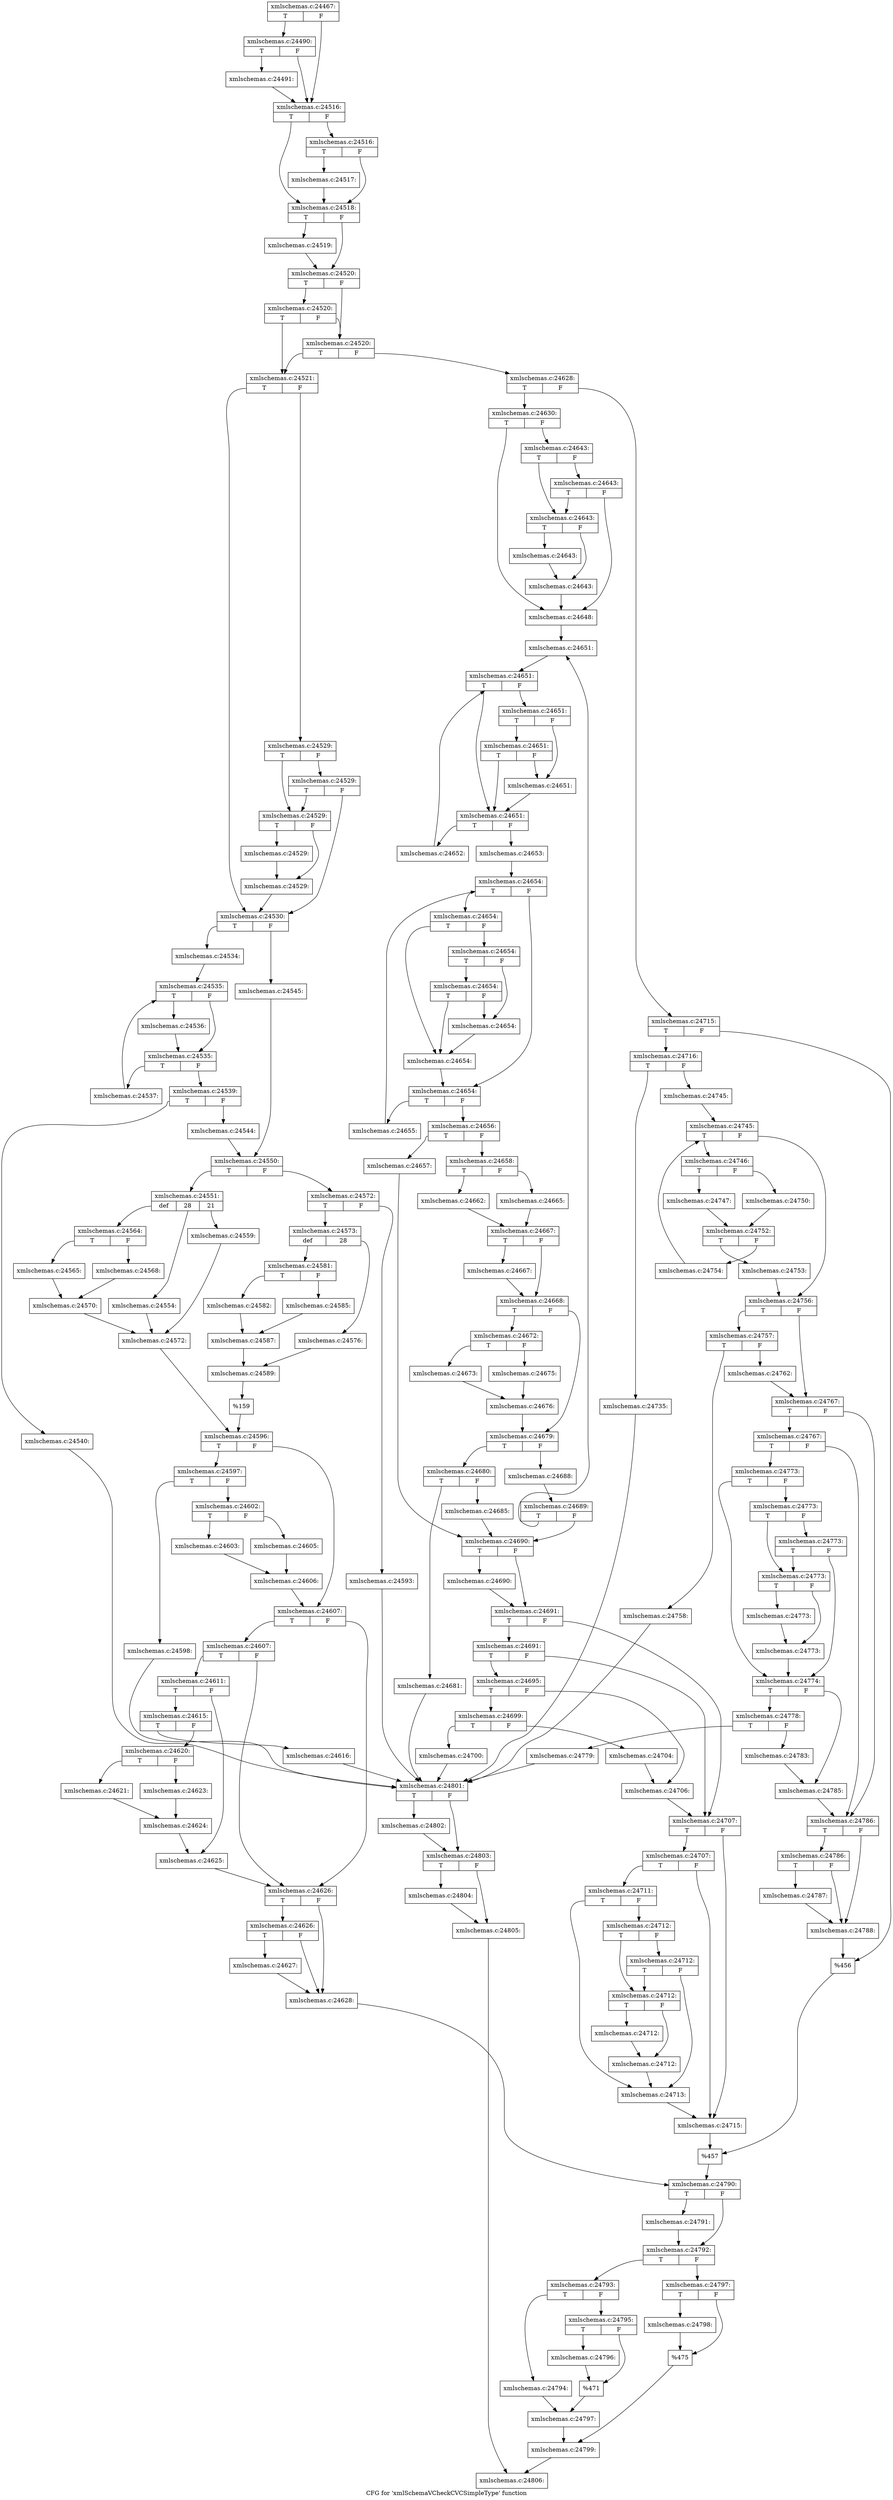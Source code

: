 digraph "CFG for 'xmlSchemaVCheckCVCSimpleType' function" {
	label="CFG for 'xmlSchemaVCheckCVCSimpleType' function";

	Node0x53bb5a0 [shape=record,label="{xmlschemas.c:24467:|{<s0>T|<s1>F}}"];
	Node0x53bb5a0:s0 -> Node0x53bf700;
	Node0x53bb5a0:s1 -> Node0x53bf6b0;
	Node0x53bf700 [shape=record,label="{xmlschemas.c:24490:|{<s0>T|<s1>F}}"];
	Node0x53bf700:s0 -> Node0x53bf660;
	Node0x53bf700:s1 -> Node0x53bf6b0;
	Node0x53bf660 [shape=record,label="{xmlschemas.c:24491:}"];
	Node0x53bf660 -> Node0x53bf6b0;
	Node0x53bf6b0 [shape=record,label="{xmlschemas.c:24516:|{<s0>T|<s1>F}}"];
	Node0x53bf6b0:s0 -> Node0x53c0210;
	Node0x53bf6b0:s1 -> Node0x53c0260;
	Node0x53c0260 [shape=record,label="{xmlschemas.c:24516:|{<s0>T|<s1>F}}"];
	Node0x53c0260:s0 -> Node0x53c01c0;
	Node0x53c0260:s1 -> Node0x53c0210;
	Node0x53c01c0 [shape=record,label="{xmlschemas.c:24517:}"];
	Node0x53c01c0 -> Node0x53c0210;
	Node0x53c0210 [shape=record,label="{xmlschemas.c:24518:|{<s0>T|<s1>F}}"];
	Node0x53c0210:s0 -> Node0x53c0aa0;
	Node0x53c0210:s1 -> Node0x53c0af0;
	Node0x53c0aa0 [shape=record,label="{xmlschemas.c:24519:}"];
	Node0x53c0aa0 -> Node0x53c0af0;
	Node0x53c0af0 [shape=record,label="{xmlschemas.c:24520:|{<s0>T|<s1>F}}"];
	Node0x53c0af0:s0 -> Node0x53c1120;
	Node0x53c0af0:s1 -> Node0x53c10a0;
	Node0x53c1120 [shape=record,label="{xmlschemas.c:24520:|{<s0>T|<s1>F}}"];
	Node0x53c1120:s0 -> Node0x53c0fb0;
	Node0x53c1120:s1 -> Node0x53c10a0;
	Node0x53c10a0 [shape=record,label="{xmlschemas.c:24520:|{<s0>T|<s1>F}}"];
	Node0x53c10a0:s0 -> Node0x53c0fb0;
	Node0x53c10a0:s1 -> Node0x53c1050;
	Node0x53c0fb0 [shape=record,label="{xmlschemas.c:24521:|{<s0>T|<s1>F}}"];
	Node0x53c0fb0:s0 -> Node0x53c1da0;
	Node0x53c0fb0:s1 -> Node0x53c1df0;
	Node0x53c1df0 [shape=record,label="{xmlschemas.c:24529:|{<s0>T|<s1>F}}"];
	Node0x53c1df0:s0 -> Node0x53c1d50;
	Node0x53c1df0:s1 -> Node0x53c1fe0;
	Node0x53c1fe0 [shape=record,label="{xmlschemas.c:24529:|{<s0>T|<s1>F}}"];
	Node0x53c1fe0:s0 -> Node0x53c1d50;
	Node0x53c1fe0:s1 -> Node0x53c1da0;
	Node0x53c1d50 [shape=record,label="{xmlschemas.c:24529:|{<s0>T|<s1>F}}"];
	Node0x53c1d50:s0 -> Node0x4472610;
	Node0x53c1d50:s1 -> Node0x53c2da0;
	Node0x4472610 [shape=record,label="{xmlschemas.c:24529:}"];
	Node0x4472610 -> Node0x53c2da0;
	Node0x53c2da0 [shape=record,label="{xmlschemas.c:24529:}"];
	Node0x53c2da0 -> Node0x53c1da0;
	Node0x53c1da0 [shape=record,label="{xmlschemas.c:24530:|{<s0>T|<s1>F}}"];
	Node0x53c1da0:s0 -> Node0x53c30d0;
	Node0x53c1da0:s1 -> Node0x53c35d0;
	Node0x53c30d0 [shape=record,label="{xmlschemas.c:24534:}"];
	Node0x53c30d0 -> Node0x53c3a70;
	Node0x53c3a70 [shape=record,label="{xmlschemas.c:24535:|{<s0>T|<s1>F}}"];
	Node0x53c3a70:s0 -> Node0x53c3cc0;
	Node0x53c3a70:s1 -> Node0x53c3c70;
	Node0x53c3cc0 [shape=record,label="{xmlschemas.c:24536:}"];
	Node0x53c3cc0 -> Node0x53c3c70;
	Node0x53c3c70 [shape=record,label="{xmlschemas.c:24535:|{<s0>T|<s1>F}}"];
	Node0x53c3c70:s0 -> Node0x53c41f0;
	Node0x53c3c70:s1 -> Node0x53c3c20;
	Node0x53c41f0 [shape=record,label="{xmlschemas.c:24537:}"];
	Node0x53c41f0 -> Node0x53c3a70;
	Node0x53c3c20 [shape=record,label="{xmlschemas.c:24539:|{<s0>T|<s1>F}}"];
	Node0x53c3c20:s0 -> Node0x53c45a0;
	Node0x53c3c20:s1 -> Node0x53c45f0;
	Node0x53c45a0 [shape=record,label="{xmlschemas.c:24540:}"];
	Node0x53c45a0 -> Node0x53c2910;
	Node0x53c45f0 [shape=record,label="{xmlschemas.c:24544:}"];
	Node0x53c45f0 -> Node0x53c3080;
	Node0x53c35d0 [shape=record,label="{xmlschemas.c:24545:}"];
	Node0x53c35d0 -> Node0x53c3080;
	Node0x53c3080 [shape=record,label="{xmlschemas.c:24550:|{<s0>T|<s1>F}}"];
	Node0x53c3080:s0 -> Node0x53c5610;
	Node0x53c3080:s1 -> Node0x53c56b0;
	Node0x53c5610 [shape=record,label="{xmlschemas.c:24551:|{<s0>def|<s1>28|<s2>21}}"];
	Node0x53c5610:s0 -> Node0x53c5ce0;
	Node0x53c5610:s1 -> Node0x53c6020;
	Node0x53c5610:s2 -> Node0x53c6d60;
	Node0x53c6020 [shape=record,label="{xmlschemas.c:24554:}"];
	Node0x53c6020 -> Node0x53c5b30;
	Node0x53c6d60 [shape=record,label="{xmlschemas.c:24559:}"];
	Node0x53c6d60 -> Node0x53c5b30;
	Node0x53c5ce0 [shape=record,label="{xmlschemas.c:24564:|{<s0>T|<s1>F}}"];
	Node0x53c5ce0:s0 -> Node0x53c6a30;
	Node0x53c5ce0:s1 -> Node0x53c7720;
	Node0x53c6a30 [shape=record,label="{xmlschemas.c:24565:}"];
	Node0x53c6a30 -> Node0x53c7530;
	Node0x53c7720 [shape=record,label="{xmlschemas.c:24568:}"];
	Node0x53c7720 -> Node0x53c7530;
	Node0x53c7530 [shape=record,label="{xmlschemas.c:24570:}"];
	Node0x53c7530 -> Node0x53c5b30;
	Node0x53c5b30 [shape=record,label="{xmlschemas.c:24572:}"];
	Node0x53c5b30 -> Node0x53c5660;
	Node0x53c56b0 [shape=record,label="{xmlschemas.c:24572:|{<s0>T|<s1>F}}"];
	Node0x53c56b0:s0 -> Node0x53c7e00;
	Node0x53c56b0:s1 -> Node0x53c85e0;
	Node0x53c7e00 [shape=record,label="{xmlschemas.c:24573:|{<s0>def|<s1>28}}"];
	Node0x53c7e00:s0 -> Node0x53c8bd0;
	Node0x53c7e00:s1 -> Node0x53c8ed0;
	Node0x53c8ed0 [shape=record,label="{xmlschemas.c:24576:}"];
	Node0x53c8ed0 -> Node0x53c8a20;
	Node0x53c8bd0 [shape=record,label="{xmlschemas.c:24581:|{<s0>T|<s1>F}}"];
	Node0x53c8bd0:s0 -> Node0x53c96b0;
	Node0x53c8bd0:s1 -> Node0x53c9750;
	Node0x53c96b0 [shape=record,label="{xmlschemas.c:24582:}"];
	Node0x53c96b0 -> Node0x53c9700;
	Node0x53c9750 [shape=record,label="{xmlschemas.c:24585:}"];
	Node0x53c9750 -> Node0x53c9700;
	Node0x53c9700 [shape=record,label="{xmlschemas.c:24587:}"];
	Node0x53c9700 -> Node0x53c8a20;
	Node0x53c8a20 [shape=record,label="{xmlschemas.c:24589:}"];
	Node0x53c8a20 -> Node0x53c7ff0;
	Node0x53c85e0 [shape=record,label="{xmlschemas.c:24593:}"];
	Node0x53c85e0 -> Node0x53c2910;
	Node0x53c7ff0 [shape=record,label="{%159}"];
	Node0x53c7ff0 -> Node0x53c5660;
	Node0x53c5660 [shape=record,label="{xmlschemas.c:24596:|{<s0>T|<s1>F}}"];
	Node0x53c5660:s0 -> Node0x53ca840;
	Node0x53c5660:s1 -> Node0x53ca890;
	Node0x53ca840 [shape=record,label="{xmlschemas.c:24597:|{<s0>T|<s1>F}}"];
	Node0x53ca840:s0 -> Node0x53cabd0;
	Node0x53ca840:s1 -> Node0x53cac20;
	Node0x53cabd0 [shape=record,label="{xmlschemas.c:24598:}"];
	Node0x53cabd0 -> Node0x53c2910;
	Node0x53cac20 [shape=record,label="{xmlschemas.c:24602:|{<s0>T|<s1>F}}"];
	Node0x53cac20:s0 -> Node0x53cb240;
	Node0x53cac20:s1 -> Node0x53cb2e0;
	Node0x53cb240 [shape=record,label="{xmlschemas.c:24603:}"];
	Node0x53cb240 -> Node0x53cb290;
	Node0x53cb2e0 [shape=record,label="{xmlschemas.c:24605:}"];
	Node0x53cb2e0 -> Node0x53cb290;
	Node0x53cb290 [shape=record,label="{xmlschemas.c:24606:}"];
	Node0x53cb290 -> Node0x53ca890;
	Node0x53ca890 [shape=record,label="{xmlschemas.c:24607:|{<s0>T|<s1>F}}"];
	Node0x53ca890:s0 -> Node0x53cbb20;
	Node0x53ca890:s1 -> Node0x53cbad0;
	Node0x53cbb20 [shape=record,label="{xmlschemas.c:24607:|{<s0>T|<s1>F}}"];
	Node0x53cbb20:s0 -> Node0x53cba80;
	Node0x53cbb20:s1 -> Node0x53cbad0;
	Node0x53cba80 [shape=record,label="{xmlschemas.c:24611:|{<s0>T|<s1>F}}"];
	Node0x53cba80:s0 -> Node0x53cc9b0;
	Node0x53cba80:s1 -> Node0x53cd190;
	Node0x53cc9b0 [shape=record,label="{xmlschemas.c:24615:|{<s0>T|<s1>F}}"];
	Node0x53cc9b0:s0 -> Node0x53cd3b0;
	Node0x53cc9b0:s1 -> Node0x53cd400;
	Node0x53cd3b0 [shape=record,label="{xmlschemas.c:24616:}"];
	Node0x53cd3b0 -> Node0x53c2910;
	Node0x53cd400 [shape=record,label="{xmlschemas.c:24620:|{<s0>T|<s1>F}}"];
	Node0x53cd400:s0 -> Node0x53cda40;
	Node0x53cd400:s1 -> Node0x53cdae0;
	Node0x53cda40 [shape=record,label="{xmlschemas.c:24621:}"];
	Node0x53cda40 -> Node0x53cda90;
	Node0x53cdae0 [shape=record,label="{xmlschemas.c:24623:}"];
	Node0x53cdae0 -> Node0x53cda90;
	Node0x53cda90 [shape=record,label="{xmlschemas.c:24624:}"];
	Node0x53cda90 -> Node0x53cd190;
	Node0x53cd190 [shape=record,label="{xmlschemas.c:24625:}"];
	Node0x53cd190 -> Node0x53cbad0;
	Node0x53cbad0 [shape=record,label="{xmlschemas.c:24626:|{<s0>T|<s1>F}}"];
	Node0x53cbad0:s0 -> Node0x53ce440;
	Node0x53cbad0:s1 -> Node0x53ce3f0;
	Node0x53ce440 [shape=record,label="{xmlschemas.c:24626:|{<s0>T|<s1>F}}"];
	Node0x53ce440:s0 -> Node0x53ce3a0;
	Node0x53ce440:s1 -> Node0x53ce3f0;
	Node0x53ce3a0 [shape=record,label="{xmlschemas.c:24627:}"];
	Node0x53ce3a0 -> Node0x53ce3f0;
	Node0x53ce3f0 [shape=record,label="{xmlschemas.c:24628:}"];
	Node0x53ce3f0 -> Node0x53c1000;
	Node0x53c1050 [shape=record,label="{xmlschemas.c:24628:|{<s0>T|<s1>F}}"];
	Node0x53c1050:s0 -> Node0x53cee10;
	Node0x53c1050:s1 -> Node0x53cf470;
	Node0x53cee10 [shape=record,label="{xmlschemas.c:24630:|{<s0>T|<s1>F}}"];
	Node0x53cee10:s0 -> Node0x53d0e20;
	Node0x53cee10:s1 -> Node0x53d0e70;
	Node0x53d0e70 [shape=record,label="{xmlschemas.c:24643:|{<s0>T|<s1>F}}"];
	Node0x53d0e70:s0 -> Node0x53d0dd0;
	Node0x53d0e70:s1 -> Node0x53d1060;
	Node0x53d1060 [shape=record,label="{xmlschemas.c:24643:|{<s0>T|<s1>F}}"];
	Node0x53d1060:s0 -> Node0x53d0dd0;
	Node0x53d1060:s1 -> Node0x53d0e20;
	Node0x53d0dd0 [shape=record,label="{xmlschemas.c:24643:|{<s0>T|<s1>F}}"];
	Node0x53d0dd0:s0 -> Node0x53d1720;
	Node0x53d0dd0:s1 -> Node0x53d1770;
	Node0x53d1720 [shape=record,label="{xmlschemas.c:24643:}"];
	Node0x53d1720 -> Node0x53d1770;
	Node0x53d1770 [shape=record,label="{xmlschemas.c:24643:}"];
	Node0x53d1770 -> Node0x53d0e20;
	Node0x53d0e20 [shape=record,label="{xmlschemas.c:24648:}"];
	Node0x53d0e20 -> Node0x53d2030;
	Node0x53d2030 [shape=record,label="{xmlschemas.c:24651:}"];
	Node0x53d2030 -> Node0x53d2270;
	Node0x53d2270 [shape=record,label="{xmlschemas.c:24651:|{<s0>T|<s1>F}}"];
	Node0x53d2270:s0 -> Node0x53d23d0;
	Node0x53d2270:s1 -> Node0x53d2470;
	Node0x53d2470 [shape=record,label="{xmlschemas.c:24651:|{<s0>T|<s1>F}}"];
	Node0x53d2470:s0 -> Node0x53d26d0;
	Node0x53d2470:s1 -> Node0x53d2420;
	Node0x53d26d0 [shape=record,label="{xmlschemas.c:24651:|{<s0>T|<s1>F}}"];
	Node0x53d26d0:s0 -> Node0x53d23d0;
	Node0x53d26d0:s1 -> Node0x53d2420;
	Node0x53d2420 [shape=record,label="{xmlschemas.c:24651:}"];
	Node0x53d2420 -> Node0x53d23d0;
	Node0x53d23d0 [shape=record,label="{xmlschemas.c:24651:|{<s0>T|<s1>F}}"];
	Node0x53d23d0:s0 -> Node0x53d2b00;
	Node0x53d23d0:s1 -> Node0x53d2350;
	Node0x53d2b00 [shape=record,label="{xmlschemas.c:24652:}"];
	Node0x53d2b00 -> Node0x53d2270;
	Node0x53d2350 [shape=record,label="{xmlschemas.c:24653:}"];
	Node0x53d2350 -> Node0x53d31f0;
	Node0x53d31f0 [shape=record,label="{xmlschemas.c:24654:|{<s0>T|<s1>F}}"];
	Node0x53d31f0:s0 -> Node0x53d34a0;
	Node0x53d31f0:s1 -> Node0x53d3450;
	Node0x53d34a0 [shape=record,label="{xmlschemas.c:24654:|{<s0>T|<s1>F}}"];
	Node0x53d34a0:s0 -> Node0x53d38d0;
	Node0x53d34a0:s1 -> Node0x53d3970;
	Node0x53d3970 [shape=record,label="{xmlschemas.c:24654:|{<s0>T|<s1>F}}"];
	Node0x53d3970:s0 -> Node0x53d3bd0;
	Node0x53d3970:s1 -> Node0x53d3920;
	Node0x53d3bd0 [shape=record,label="{xmlschemas.c:24654:|{<s0>T|<s1>F}}"];
	Node0x53d3bd0:s0 -> Node0x53d38d0;
	Node0x53d3bd0:s1 -> Node0x53d3920;
	Node0x53d3920 [shape=record,label="{xmlschemas.c:24654:}"];
	Node0x53d3920 -> Node0x53d38d0;
	Node0x53d38d0 [shape=record,label="{xmlschemas.c:24654:}"];
	Node0x53d38d0 -> Node0x53d3450;
	Node0x53d3450 [shape=record,label="{xmlschemas.c:24654:|{<s0>T|<s1>F}}"];
	Node0x53d3450:s0 -> Node0x53d4080;
	Node0x53d3450:s1 -> Node0x53d33d0;
	Node0x53d4080 [shape=record,label="{xmlschemas.c:24655:}"];
	Node0x53d4080 -> Node0x53d31f0;
	Node0x53d33d0 [shape=record,label="{xmlschemas.c:24656:|{<s0>T|<s1>F}}"];
	Node0x53d33d0:s0 -> Node0x53d4710;
	Node0x53d33d0:s1 -> Node0x53d4760;
	Node0x53d4710 [shape=record,label="{xmlschemas.c:24657:}"];
	Node0x53d4710 -> Node0x53d1f90;
	Node0x53d4760 [shape=record,label="{xmlschemas.c:24658:|{<s0>T|<s1>F}}"];
	Node0x53d4760:s0 -> Node0x53d5220;
	Node0x53d4760:s1 -> Node0x53d52c0;
	Node0x53d5220 [shape=record,label="{xmlschemas.c:24662:}"];
	Node0x53d5220 -> Node0x53d5270;
	Node0x53d52c0 [shape=record,label="{xmlschemas.c:24665:}"];
	Node0x53d52c0 -> Node0x53d5270;
	Node0x53d5270 [shape=record,label="{xmlschemas.c:24667:|{<s0>T|<s1>F}}"];
	Node0x53d5270:s0 -> Node0x53d6110;
	Node0x53d5270:s1 -> Node0x53d6160;
	Node0x53d6110 [shape=record,label="{xmlschemas.c:24667:}"];
	Node0x53d6110 -> Node0x53d6160;
	Node0x53d6160 [shape=record,label="{xmlschemas.c:24668:|{<s0>T|<s1>F}}"];
	Node0x53d6160:s0 -> Node0x53d6610;
	Node0x53d6160:s1 -> Node0x53d6660;
	Node0x53d6610 [shape=record,label="{xmlschemas.c:24672:|{<s0>T|<s1>F}}"];
	Node0x53d6610:s0 -> Node0x53d69a0;
	Node0x53d6610:s1 -> Node0x53d6a40;
	Node0x53d69a0 [shape=record,label="{xmlschemas.c:24673:}"];
	Node0x53d69a0 -> Node0x53d69f0;
	Node0x53d6a40 [shape=record,label="{xmlschemas.c:24675:}"];
	Node0x53d6a40 -> Node0x53d69f0;
	Node0x53d69f0 [shape=record,label="{xmlschemas.c:24676:}"];
	Node0x53d69f0 -> Node0x53d6660;
	Node0x53d6660 [shape=record,label="{xmlschemas.c:24679:|{<s0>T|<s1>F}}"];
	Node0x53d6660:s0 -> Node0x53d74c0;
	Node0x53d6660:s1 -> Node0x53d7a60;
	Node0x53d74c0 [shape=record,label="{xmlschemas.c:24680:|{<s0>T|<s1>F}}"];
	Node0x53d74c0:s0 -> Node0x53d7cb0;
	Node0x53d74c0:s1 -> Node0x53d7d00;
	Node0x53d7cb0 [shape=record,label="{xmlschemas.c:24681:}"];
	Node0x53d7cb0 -> Node0x53c2910;
	Node0x53d7d00 [shape=record,label="{xmlschemas.c:24685:}"];
	Node0x53d7d00 -> Node0x53d1f90;
	Node0x53d7a60 [shape=record,label="{xmlschemas.c:24688:}"];
	Node0x53d7a60 -> Node0x53d1fe0;
	Node0x53d1fe0 [shape=record,label="{xmlschemas.c:24689:|{<s0>T|<s1>F}}"];
	Node0x53d1fe0:s0 -> Node0x53d2030;
	Node0x53d1fe0:s1 -> Node0x53d1f90;
	Node0x53d1f90 [shape=record,label="{xmlschemas.c:24690:|{<s0>T|<s1>F}}"];
	Node0x53d1f90:s0 -> Node0x53d8aa0;
	Node0x53d1f90:s1 -> Node0x53d8af0;
	Node0x53d8aa0 [shape=record,label="{xmlschemas.c:24690:}"];
	Node0x53d8aa0 -> Node0x53d8af0;
	Node0x53d8af0 [shape=record,label="{xmlschemas.c:24691:|{<s0>T|<s1>F}}"];
	Node0x53d8af0:s0 -> Node0x53d8fe0;
	Node0x53d8af0:s1 -> Node0x53d8f90;
	Node0x53d8fe0 [shape=record,label="{xmlschemas.c:24691:|{<s0>T|<s1>F}}"];
	Node0x53d8fe0:s0 -> Node0x53d8f40;
	Node0x53d8fe0:s1 -> Node0x53d8f90;
	Node0x53d8f40 [shape=record,label="{xmlschemas.c:24695:|{<s0>T|<s1>F}}"];
	Node0x53d8f40:s0 -> Node0x53d9d00;
	Node0x53d8f40:s1 -> Node0x53d9d50;
	Node0x53d9d00 [shape=record,label="{xmlschemas.c:24699:|{<s0>T|<s1>F}}"];
	Node0x53d9d00:s0 -> Node0x53da090;
	Node0x53d9d00:s1 -> Node0x53da0e0;
	Node0x53da090 [shape=record,label="{xmlschemas.c:24700:}"];
	Node0x53da090 -> Node0x53c2910;
	Node0x53da0e0 [shape=record,label="{xmlschemas.c:24704:}"];
	Node0x53da0e0 -> Node0x53d9d50;
	Node0x53d9d50 [shape=record,label="{xmlschemas.c:24706:}"];
	Node0x53d9d50 -> Node0x53d8f90;
	Node0x53d8f90 [shape=record,label="{xmlschemas.c:24707:|{<s0>T|<s1>F}}"];
	Node0x53d8f90:s0 -> Node0x53daac0;
	Node0x53d8f90:s1 -> Node0x53daa70;
	Node0x53daac0 [shape=record,label="{xmlschemas.c:24707:|{<s0>T|<s1>F}}"];
	Node0x53daac0:s0 -> Node0x53daa20;
	Node0x53daac0:s1 -> Node0x53daa70;
	Node0x53daa20 [shape=record,label="{xmlschemas.c:24711:|{<s0>T|<s1>F}}"];
	Node0x53daa20:s0 -> Node0x53db100;
	Node0x53daa20:s1 -> Node0x53db150;
	Node0x53db150 [shape=record,label="{xmlschemas.c:24712:|{<s0>T|<s1>F}}"];
	Node0x53db150:s0 -> Node0x53db0b0;
	Node0x53db150:s1 -> Node0x53db2e0;
	Node0x53db2e0 [shape=record,label="{xmlschemas.c:24712:|{<s0>T|<s1>F}}"];
	Node0x53db2e0:s0 -> Node0x53db0b0;
	Node0x53db2e0:s1 -> Node0x53db100;
	Node0x53db0b0 [shape=record,label="{xmlschemas.c:24712:|{<s0>T|<s1>F}}"];
	Node0x53db0b0:s0 -> Node0x53db9a0;
	Node0x53db0b0:s1 -> Node0x53db9f0;
	Node0x53db9a0 [shape=record,label="{xmlschemas.c:24712:}"];
	Node0x53db9a0 -> Node0x53db9f0;
	Node0x53db9f0 [shape=record,label="{xmlschemas.c:24712:}"];
	Node0x53db9f0 -> Node0x53db100;
	Node0x53db100 [shape=record,label="{xmlschemas.c:24713:}"];
	Node0x53db100 -> Node0x53daa70;
	Node0x53daa70 [shape=record,label="{xmlschemas.c:24715:}"];
	Node0x53daa70 -> Node0x53cf420;
	Node0x53cf470 [shape=record,label="{xmlschemas.c:24715:|{<s0>T|<s1>F}}"];
	Node0x53cf470:s0 -> Node0x53dc470;
	Node0x53cf470:s1 -> Node0x53dc4c0;
	Node0x53dc470 [shape=record,label="{xmlschemas.c:24716:|{<s0>T|<s1>F}}"];
	Node0x53dc470:s0 -> Node0x53dce40;
	Node0x53dc470:s1 -> Node0x53dce90;
	Node0x53dce40 [shape=record,label="{xmlschemas.c:24735:}"];
	Node0x53dce40 -> Node0x53c2910;
	Node0x53dce90 [shape=record,label="{xmlschemas.c:24745:}"];
	Node0x53dce90 -> Node0x53dd5a0;
	Node0x53dd5a0 [shape=record,label="{xmlschemas.c:24745:|{<s0>T|<s1>F}}"];
	Node0x53dd5a0:s0 -> Node0x53dd990;
	Node0x53dd5a0:s1 -> Node0x53dd7c0;
	Node0x53dd990 [shape=record,label="{xmlschemas.c:24746:|{<s0>T|<s1>F}}"];
	Node0x53dd990:s0 -> Node0x53ddb50;
	Node0x53dd990:s1 -> Node0x53ddbf0;
	Node0x53ddb50 [shape=record,label="{xmlschemas.c:24747:}"];
	Node0x53ddb50 -> Node0x53ddba0;
	Node0x53ddbf0 [shape=record,label="{xmlschemas.c:24750:}"];
	Node0x53ddbf0 -> Node0x53ddba0;
	Node0x53ddba0 [shape=record,label="{xmlschemas.c:24752:|{<s0>T|<s1>F}}"];
	Node0x53ddba0:s0 -> Node0x53deb70;
	Node0x53ddba0:s1 -> Node0x53debc0;
	Node0x53deb70 [shape=record,label="{xmlschemas.c:24753:}"];
	Node0x53deb70 -> Node0x53dd7c0;
	Node0x53debc0 [shape=record,label="{xmlschemas.c:24754:}"];
	Node0x53debc0 -> Node0x53dd5a0;
	Node0x53dd7c0 [shape=record,label="{xmlschemas.c:24756:|{<s0>T|<s1>F}}"];
	Node0x53dd7c0:s0 -> Node0x53df2a0;
	Node0x53dd7c0:s1 -> Node0x53df2f0;
	Node0x53df2a0 [shape=record,label="{xmlschemas.c:24757:|{<s0>T|<s1>F}}"];
	Node0x53df2a0:s0 -> Node0x53df6b0;
	Node0x53df2a0:s1 -> Node0x53df700;
	Node0x53df6b0 [shape=record,label="{xmlschemas.c:24758:}"];
	Node0x53df6b0 -> Node0x53c2910;
	Node0x53df700 [shape=record,label="{xmlschemas.c:24762:}"];
	Node0x53df700 -> Node0x53df2f0;
	Node0x53df2f0 [shape=record,label="{xmlschemas.c:24767:|{<s0>T|<s1>F}}"];
	Node0x53df2f0:s0 -> Node0x53e0110;
	Node0x53df2f0:s1 -> Node0x53e00c0;
	Node0x53e0110 [shape=record,label="{xmlschemas.c:24767:|{<s0>T|<s1>F}}"];
	Node0x53e0110:s0 -> Node0x53e0070;
	Node0x53e0110:s1 -> Node0x53e00c0;
	Node0x53e0070 [shape=record,label="{xmlschemas.c:24773:|{<s0>T|<s1>F}}"];
	Node0x53e0070:s0 -> Node0x53e0870;
	Node0x53e0070:s1 -> Node0x53e08c0;
	Node0x53e08c0 [shape=record,label="{xmlschemas.c:24773:|{<s0>T|<s1>F}}"];
	Node0x53e08c0:s0 -> Node0x53e0820;
	Node0x53e08c0:s1 -> Node0x53e0ab0;
	Node0x53e0ab0 [shape=record,label="{xmlschemas.c:24773:|{<s0>T|<s1>F}}"];
	Node0x53e0ab0:s0 -> Node0x53e0820;
	Node0x53e0ab0:s1 -> Node0x53e0870;
	Node0x53e0820 [shape=record,label="{xmlschemas.c:24773:|{<s0>T|<s1>F}}"];
	Node0x53e0820:s0 -> Node0x53e12f0;
	Node0x53e0820:s1 -> Node0x53e1340;
	Node0x53e12f0 [shape=record,label="{xmlschemas.c:24773:}"];
	Node0x53e12f0 -> Node0x53e1340;
	Node0x53e1340 [shape=record,label="{xmlschemas.c:24773:}"];
	Node0x53e1340 -> Node0x53e0870;
	Node0x53e0870 [shape=record,label="{xmlschemas.c:24774:|{<s0>T|<s1>F}}"];
	Node0x53e0870:s0 -> Node0x53e1df0;
	Node0x53e0870:s1 -> Node0x53e1e40;
	Node0x53e1df0 [shape=record,label="{xmlschemas.c:24778:|{<s0>T|<s1>F}}"];
	Node0x53e1df0:s0 -> Node0x53e2200;
	Node0x53e1df0:s1 -> Node0x53e2250;
	Node0x53e2200 [shape=record,label="{xmlschemas.c:24779:}"];
	Node0x53e2200 -> Node0x53c2910;
	Node0x53e2250 [shape=record,label="{xmlschemas.c:24783:}"];
	Node0x53e2250 -> Node0x53e1e40;
	Node0x53e1e40 [shape=record,label="{xmlschemas.c:24785:}"];
	Node0x53e1e40 -> Node0x53e00c0;
	Node0x53e00c0 [shape=record,label="{xmlschemas.c:24786:|{<s0>T|<s1>F}}"];
	Node0x53e00c0:s0 -> Node0x53e2d30;
	Node0x53e00c0:s1 -> Node0x53e2ce0;
	Node0x53e2d30 [shape=record,label="{xmlschemas.c:24786:|{<s0>T|<s1>F}}"];
	Node0x53e2d30:s0 -> Node0x53e2c90;
	Node0x53e2d30:s1 -> Node0x53e2ce0;
	Node0x53e2c90 [shape=record,label="{xmlschemas.c:24787:}"];
	Node0x53e2c90 -> Node0x53e2ce0;
	Node0x53e2ce0 [shape=record,label="{xmlschemas.c:24788:}"];
	Node0x53e2ce0 -> Node0x53dc4c0;
	Node0x53dc4c0 [shape=record,label="{%456}"];
	Node0x53dc4c0 -> Node0x53cf420;
	Node0x53cf420 [shape=record,label="{%457}"];
	Node0x53cf420 -> Node0x53c1000;
	Node0x53c1000 [shape=record,label="{xmlschemas.c:24790:|{<s0>T|<s1>F}}"];
	Node0x53c1000:s0 -> Node0x53e3890;
	Node0x53c1000:s1 -> Node0x53e38e0;
	Node0x53e3890 [shape=record,label="{xmlschemas.c:24791:}"];
	Node0x53e3890 -> Node0x53e38e0;
	Node0x53e38e0 [shape=record,label="{xmlschemas.c:24792:|{<s0>T|<s1>F}}"];
	Node0x53e38e0:s0 -> Node0x53e3e10;
	Node0x53e38e0:s1 -> Node0x53e3eb0;
	Node0x53e3e10 [shape=record,label="{xmlschemas.c:24793:|{<s0>T|<s1>F}}"];
	Node0x53e3e10:s0 -> Node0x53e4270;
	Node0x53e3e10:s1 -> Node0x53e4310;
	Node0x53e4270 [shape=record,label="{xmlschemas.c:24794:}"];
	Node0x53e4270 -> Node0x53e42c0;
	Node0x53e4310 [shape=record,label="{xmlschemas.c:24795:|{<s0>T|<s1>F}}"];
	Node0x53e4310:s0 -> Node0x53e4800;
	Node0x53e4310:s1 -> Node0x53e4850;
	Node0x53e4800 [shape=record,label="{xmlschemas.c:24796:}"];
	Node0x53e4800 -> Node0x53e4850;
	Node0x53e4850 [shape=record,label="{%471}"];
	Node0x53e4850 -> Node0x53e42c0;
	Node0x53e42c0 [shape=record,label="{xmlschemas.c:24797:}"];
	Node0x53e42c0 -> Node0x53e3e60;
	Node0x53e3eb0 [shape=record,label="{xmlschemas.c:24797:|{<s0>T|<s1>F}}"];
	Node0x53e3eb0:s0 -> Node0x53e4e70;
	Node0x53e3eb0:s1 -> Node0x53e4ec0;
	Node0x53e4e70 [shape=record,label="{xmlschemas.c:24798:}"];
	Node0x53e4e70 -> Node0x53e4ec0;
	Node0x53e4ec0 [shape=record,label="{%475}"];
	Node0x53e4ec0 -> Node0x53e3e60;
	Node0x53e3e60 [shape=record,label="{xmlschemas.c:24799:}"];
	Node0x53e3e60 -> Node0x53bc050;
	Node0x53c2910 [shape=record,label="{xmlschemas.c:24801:|{<s0>T|<s1>F}}"];
	Node0x53c2910:s0 -> Node0x53e55f0;
	Node0x53c2910:s1 -> Node0x53e5640;
	Node0x53e55f0 [shape=record,label="{xmlschemas.c:24802:}"];
	Node0x53e55f0 -> Node0x53e5640;
	Node0x53e5640 [shape=record,label="{xmlschemas.c:24803:|{<s0>T|<s1>F}}"];
	Node0x53e5640:s0 -> Node0x53e5b70;
	Node0x53e5640:s1 -> Node0x53e5bc0;
	Node0x53e5b70 [shape=record,label="{xmlschemas.c:24804:}"];
	Node0x53e5b70 -> Node0x53e5bc0;
	Node0x53e5bc0 [shape=record,label="{xmlschemas.c:24805:}"];
	Node0x53e5bc0 -> Node0x53bc050;
	Node0x53bc050 [shape=record,label="{xmlschemas.c:24806:}"];
}
